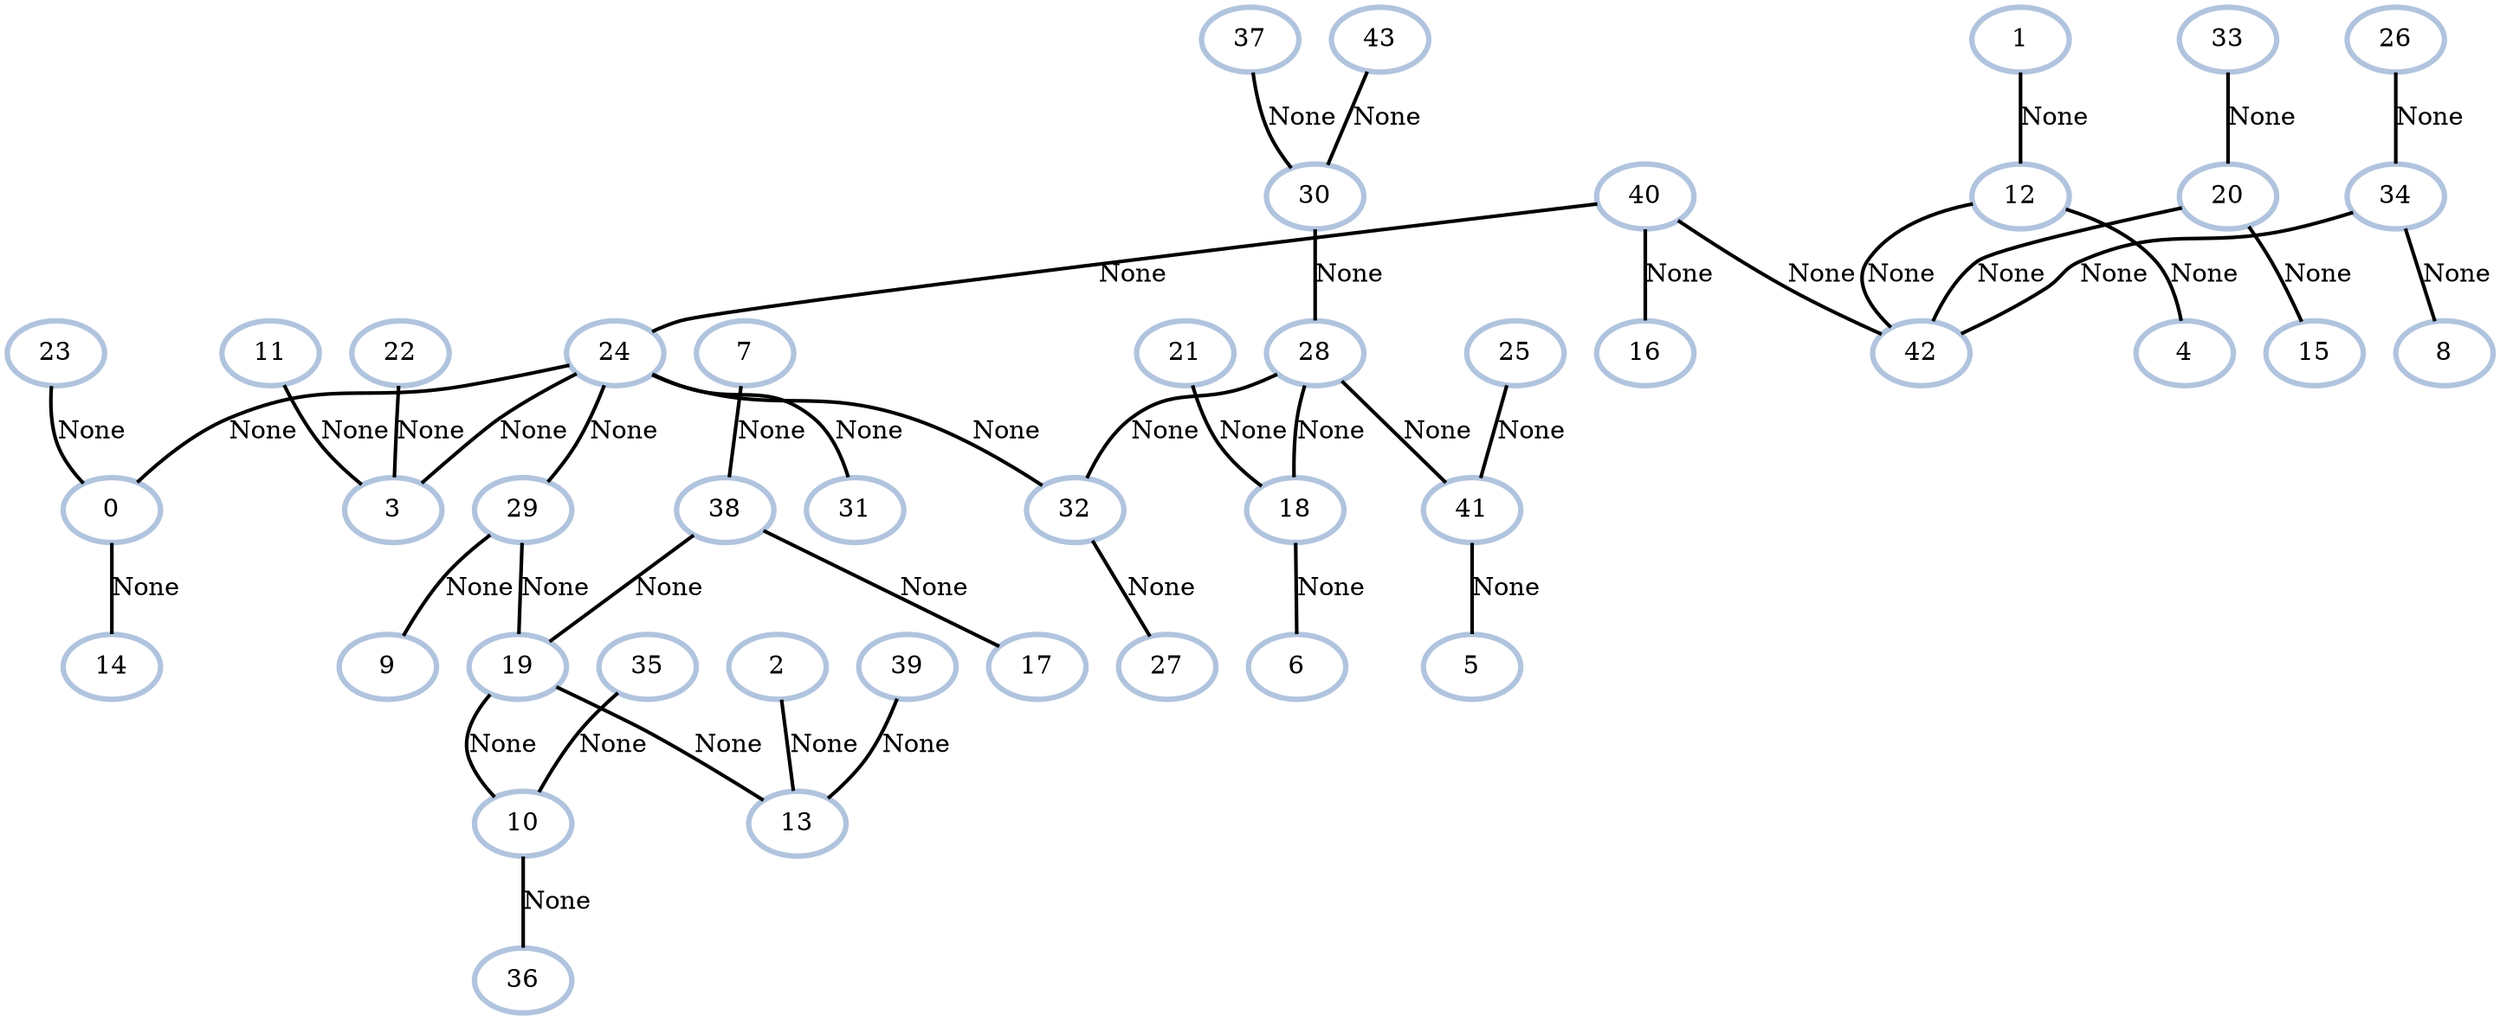 graph G {
    0 [penwidth=3,label="0",color="lightsteelblue"]
    1 [penwidth=3,label="1",color="lightsteelblue"]
    2 [penwidth=3,label="2",color="lightsteelblue"]
    3 [penwidth=3,label="3",color="lightsteelblue"]
    4 [penwidth=3,label="4",color="lightsteelblue"]
    5 [penwidth=3,label="5",color="lightsteelblue"]
    6 [penwidth=3,label="6",color="lightsteelblue"]
    7 [penwidth=3,label="7",color="lightsteelblue"]
    8 [penwidth=3,label="8",color="lightsteelblue"]
    9 [penwidth=3,label="9",color="lightsteelblue"]
    10 [penwidth=3,label="10",color="lightsteelblue"]
    11 [penwidth=3,label="11",color="lightsteelblue"]
    12 [penwidth=3,label="12",color="lightsteelblue"]
    13 [penwidth=3,label="13",color="lightsteelblue"]
    14 [penwidth=3,label="14",color="lightsteelblue"]
    15 [penwidth=3,label="15",color="lightsteelblue"]
    16 [penwidth=3,label="16",color="lightsteelblue"]
    17 [penwidth=3,label="17",color="lightsteelblue"]
    18 [penwidth=3,label="18",color="lightsteelblue"]
    19 [penwidth=3,label="19",color="lightsteelblue"]
    20 [penwidth=3,label="20",color="lightsteelblue"]
    21 [penwidth=3,label="21",color="lightsteelblue"]
    22 [penwidth=3,label="22",color="lightsteelblue"]
    23 [penwidth=3,label="23",color="lightsteelblue"]
    24 [penwidth=3,label="24",color="lightsteelblue"]
    25 [penwidth=3,label="25",color="lightsteelblue"]
    26 [penwidth=3,label="26",color="lightsteelblue"]
    27 [penwidth=3,label="27",color="lightsteelblue"]
    28 [penwidth=3,label="28",color="lightsteelblue"]
    29 [penwidth=3,label="29",color="lightsteelblue"]
    30 [penwidth=3,label="30",color="lightsteelblue"]
    31 [penwidth=3,label="31",color="lightsteelblue"]
    32 [penwidth=3,label="32",color="lightsteelblue"]
    33 [penwidth=3,label="33",color="lightsteelblue"]
    34 [penwidth=3,label="34",color="lightsteelblue"]
    35 [penwidth=3,label="35",color="lightsteelblue"]
    36 [penwidth=3,label="36",color="lightsteelblue"]
    37 [penwidth=3,label="37",color="lightsteelblue"]
    38 [penwidth=3,label="38",color="lightsteelblue"]
    39 [penwidth=3,label="39",color="lightsteelblue"]
    40 [penwidth=3,label="40",color="lightsteelblue"]
    41 [penwidth=3,label="41",color="lightsteelblue"]
    42 [penwidth=3,label="42",color="lightsteelblue"]
    43 [penwidth=3,label="43",color="lightsteelblue"]

    19--10 [penwidth=2,label="None"]
    34--42 [penwidth=2,label="None"]
    40--42 [penwidth=2,label="None"]
    34--8 [penwidth=2,label="None"]
    28--32 [penwidth=2,label="None"]
    11--3 [penwidth=2,label="None"]
    24--31 [penwidth=2,label="None"]
    33--20 [penwidth=2,label="None"]
    10--36 [penwidth=2,label="None"]
    40--16 [penwidth=2,label="None"]
    43--30 [penwidth=2,label="None"]
    24--3 [penwidth=2,label="None"]
    39--13 [penwidth=2,label="None"]
    0--14 [penwidth=2,label="None"]
    38--19 [penwidth=2,label="None"]
    24--29 [penwidth=2,label="None"]
    29--19 [penwidth=2,label="None"]
    23--0 [penwidth=2,label="None"]
    24--32 [penwidth=2,label="None"]
    24--0 [penwidth=2,label="None"]
    18--6 [penwidth=2,label="None"]
    28--41 [penwidth=2,label="None"]
    41--5 [penwidth=2,label="None"]
    29--9 [penwidth=2,label="None"]
    32--27 [penwidth=2,label="None"]
    21--18 [penwidth=2,label="None"]
    30--28 [penwidth=2,label="None"]
    12--4 [penwidth=2,label="None"]
    19--13 [penwidth=2,label="None"]
    37--30 [penwidth=2,label="None"]
    7--38 [penwidth=2,label="None"]
    20--15 [penwidth=2,label="None"]
    38--17 [penwidth=2,label="None"]
    1--12 [penwidth=2,label="None"]
    20--42 [penwidth=2,label="None"]
    22--3 [penwidth=2,label="None"]
    12--42 [penwidth=2,label="None"]
    35--10 [penwidth=2,label="None"]
    40--24 [penwidth=2,label="None"]
    2--13 [penwidth=2,label="None"]
    25--41 [penwidth=2,label="None"]
    26--34 [penwidth=2,label="None"]
    28--18 [penwidth=2,label="None"]
}